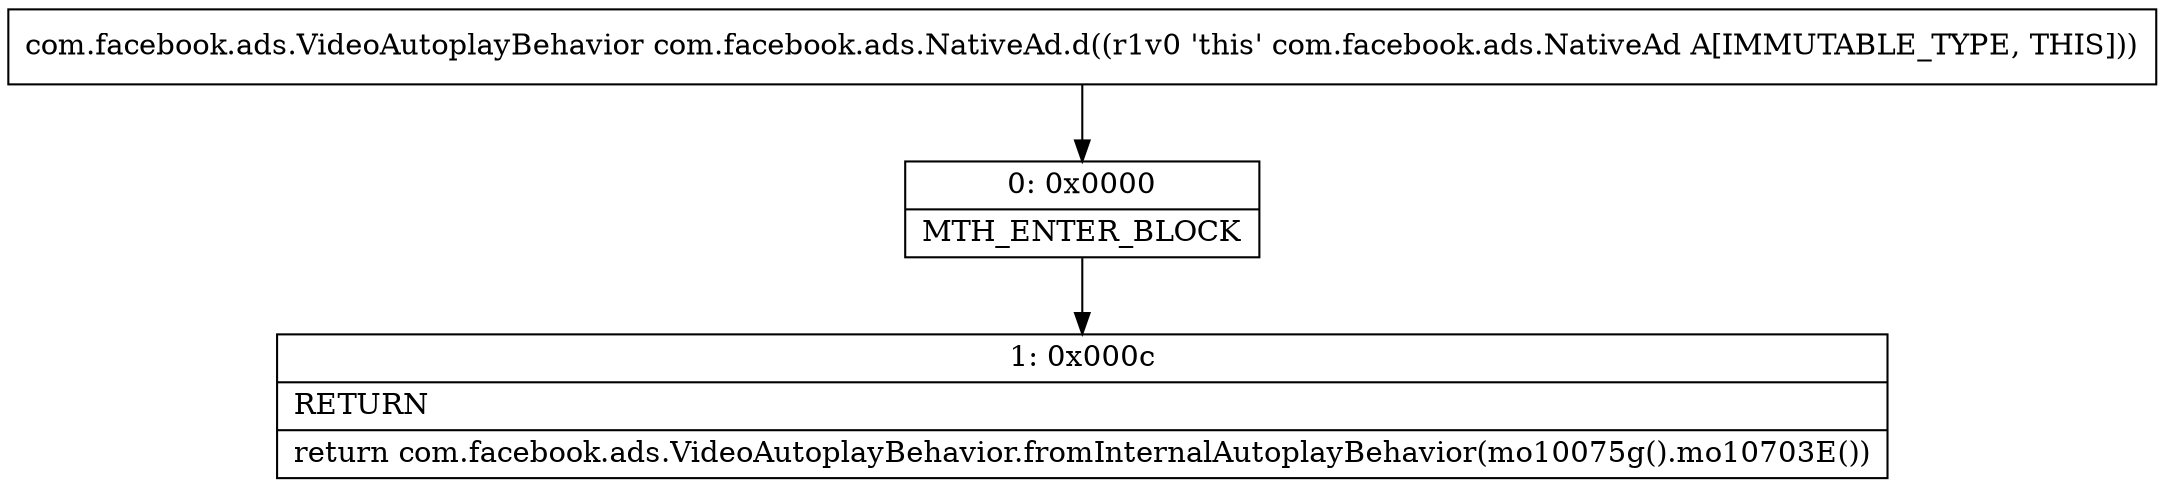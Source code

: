 digraph "CFG forcom.facebook.ads.NativeAd.d()Lcom\/facebook\/ads\/VideoAutoplayBehavior;" {
Node_0 [shape=record,label="{0\:\ 0x0000|MTH_ENTER_BLOCK\l}"];
Node_1 [shape=record,label="{1\:\ 0x000c|RETURN\l|return com.facebook.ads.VideoAutoplayBehavior.fromInternalAutoplayBehavior(mo10075g().mo10703E())\l}"];
MethodNode[shape=record,label="{com.facebook.ads.VideoAutoplayBehavior com.facebook.ads.NativeAd.d((r1v0 'this' com.facebook.ads.NativeAd A[IMMUTABLE_TYPE, THIS])) }"];
MethodNode -> Node_0;
Node_0 -> Node_1;
}

